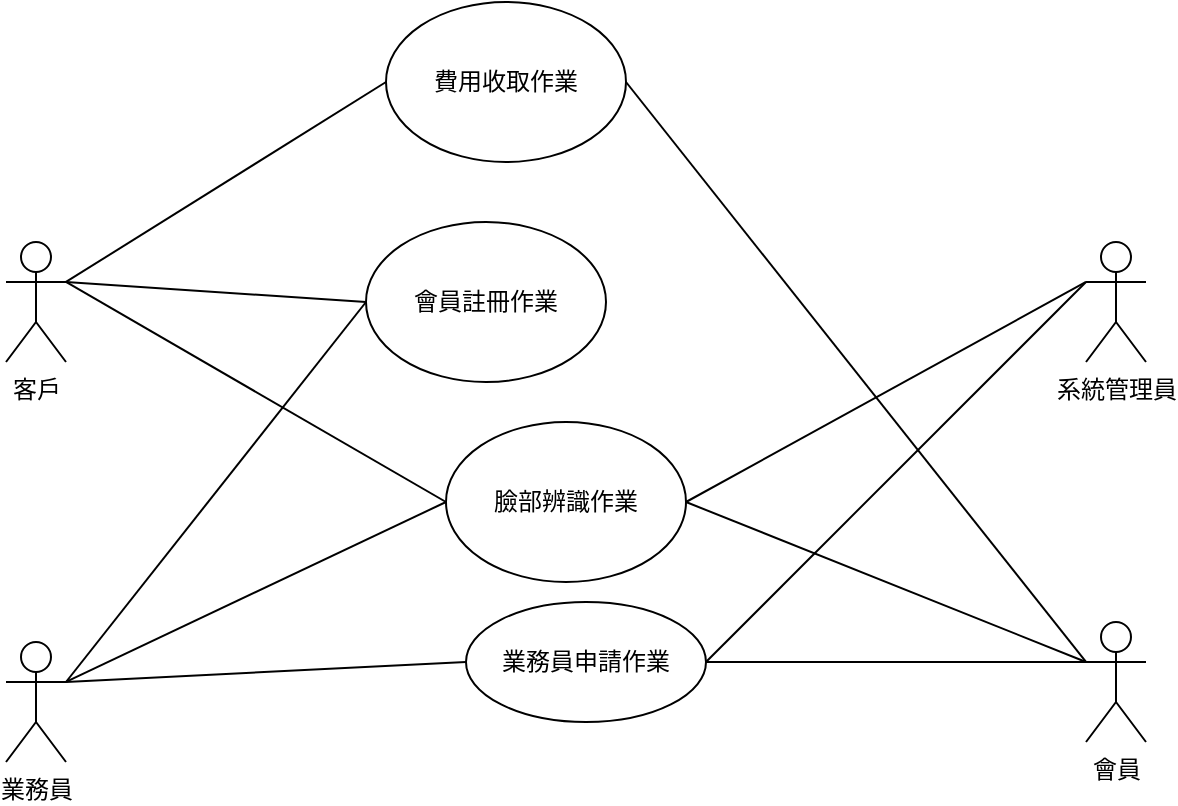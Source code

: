 <mxfile version="18.0.2" type="device" pages="2"><diagram name="(b) 小題" id="b5b7bab2-c9e2-2cf4-8b2a-24fd1a2a6d21"><mxGraphModel dx="1422" dy="794" grid="1" gridSize="10" guides="1" tooltips="1" connect="1" arrows="1" fold="1" page="1" pageScale="1" pageWidth="827" pageHeight="1169" background="none" math="0" shadow="0"><root><mxCell id="0"/><mxCell id="1" parent="0"/><mxCell id="2JqAG6OpEKLoBAuteghK-1" value="客戶" style="shape=umlActor;verticalLabelPosition=bottom;verticalAlign=top;html=1;outlineConnect=0;" vertex="1" parent="1"><mxGeometry x="110" y="230" width="30" height="60" as="geometry"/></mxCell><mxCell id="2JqAG6OpEKLoBAuteghK-3" value="會員" style="shape=umlActor;verticalLabelPosition=bottom;verticalAlign=top;html=1;outlineConnect=0;" vertex="1" parent="1"><mxGeometry x="650" y="420" width="30" height="60" as="geometry"/></mxCell><mxCell id="2JqAG6OpEKLoBAuteghK-4" value="業務員" style="shape=umlActor;verticalLabelPosition=bottom;verticalAlign=top;html=1;outlineConnect=0;" vertex="1" parent="1"><mxGeometry x="110" y="430" width="30" height="60" as="geometry"/></mxCell><mxCell id="2JqAG6OpEKLoBAuteghK-5" value="系統管理員" style="shape=umlActor;verticalLabelPosition=bottom;verticalAlign=top;html=1;outlineConnect=0;" vertex="1" parent="1"><mxGeometry x="650" y="230" width="30" height="60" as="geometry"/></mxCell><mxCell id="2JqAG6OpEKLoBAuteghK-8" value="會員註冊作業" style="ellipse;whiteSpace=wrap;html=1;" vertex="1" parent="1"><mxGeometry x="290" y="220" width="120" height="80" as="geometry"/></mxCell><mxCell id="2JqAG6OpEKLoBAuteghK-11" value="業務員申請作業" style="ellipse;whiteSpace=wrap;html=1;" vertex="1" parent="1"><mxGeometry x="340" y="410" width="120" height="60" as="geometry"/></mxCell><mxCell id="2JqAG6OpEKLoBAuteghK-18" value="" style="endArrow=none;html=1;rounded=0;entryX=0;entryY=0.5;entryDx=0;entryDy=0;" edge="1" parent="1" target="2JqAG6OpEKLoBAuteghK-8"><mxGeometry width="50" height="50" relative="1" as="geometry"><mxPoint x="140" y="450" as="sourcePoint"/><mxPoint x="190" y="400" as="targetPoint"/></mxGeometry></mxCell><mxCell id="2JqAG6OpEKLoBAuteghK-19" value="臉部辨識作業" style="ellipse;whiteSpace=wrap;html=1;" vertex="1" parent="1"><mxGeometry x="330" y="320" width="120" height="80" as="geometry"/></mxCell><mxCell id="2JqAG6OpEKLoBAuteghK-21" value="" style="endArrow=none;html=1;rounded=0;exitX=1;exitY=0.333;exitDx=0;exitDy=0;exitPerimeter=0;entryX=0;entryY=0.5;entryDx=0;entryDy=0;" edge="1" parent="1" source="2JqAG6OpEKLoBAuteghK-4" target="2JqAG6OpEKLoBAuteghK-19"><mxGeometry width="50" height="50" relative="1" as="geometry"><mxPoint x="200" y="420" as="sourcePoint"/><mxPoint x="250" y="370" as="targetPoint"/></mxGeometry></mxCell><mxCell id="2JqAG6OpEKLoBAuteghK-22" value="" style="endArrow=none;html=1;rounded=0;entryX=0;entryY=0.5;entryDx=0;entryDy=0;exitX=1;exitY=0.333;exitDx=0;exitDy=0;exitPerimeter=0;" edge="1" parent="1" source="2JqAG6OpEKLoBAuteghK-1" target="2JqAG6OpEKLoBAuteghK-19"><mxGeometry width="50" height="50" relative="1" as="geometry"><mxPoint x="150" y="460" as="sourcePoint"/><mxPoint x="340" y="370" as="targetPoint"/></mxGeometry></mxCell><mxCell id="2JqAG6OpEKLoBAuteghK-23" value="" style="endArrow=none;html=1;rounded=0;exitX=0;exitY=0.333;exitDx=0;exitDy=0;exitPerimeter=0;entryX=1;entryY=0.5;entryDx=0;entryDy=0;" edge="1" parent="1" source="2JqAG6OpEKLoBAuteghK-5" target="2JqAG6OpEKLoBAuteghK-19"><mxGeometry width="50" height="50" relative="1" as="geometry"><mxPoint x="160" y="470" as="sourcePoint"/><mxPoint x="350" y="380" as="targetPoint"/></mxGeometry></mxCell><mxCell id="2JqAG6OpEKLoBAuteghK-24" value="" style="endArrow=none;html=1;rounded=0;exitX=0;exitY=0.333;exitDx=0;exitDy=0;exitPerimeter=0;entryX=1;entryY=0.5;entryDx=0;entryDy=0;" edge="1" parent="1" source="2JqAG6OpEKLoBAuteghK-3" target="2JqAG6OpEKLoBAuteghK-19"><mxGeometry width="50" height="50" relative="1" as="geometry"><mxPoint x="660" y="260" as="sourcePoint"/><mxPoint x="460" y="370" as="targetPoint"/></mxGeometry></mxCell><mxCell id="2JqAG6OpEKLoBAuteghK-25" value="" style="endArrow=none;html=1;rounded=0;exitX=0;exitY=0.333;exitDx=0;exitDy=0;exitPerimeter=0;entryX=1;entryY=0.5;entryDx=0;entryDy=0;" edge="1" parent="1" source="2JqAG6OpEKLoBAuteghK-5" target="2JqAG6OpEKLoBAuteghK-11"><mxGeometry width="50" height="50" relative="1" as="geometry"><mxPoint x="670" y="270" as="sourcePoint"/><mxPoint x="470" y="380" as="targetPoint"/></mxGeometry></mxCell><mxCell id="2JqAG6OpEKLoBAuteghK-26" value="" style="endArrow=none;html=1;rounded=0;exitX=0;exitY=0.333;exitDx=0;exitDy=0;exitPerimeter=0;entryX=1;entryY=0.5;entryDx=0;entryDy=0;" edge="1" parent="1" source="2JqAG6OpEKLoBAuteghK-3" target="2JqAG6OpEKLoBAuteghK-11"><mxGeometry width="50" height="50" relative="1" as="geometry"><mxPoint x="680" y="280" as="sourcePoint"/><mxPoint x="480" y="390" as="targetPoint"/></mxGeometry></mxCell><mxCell id="2JqAG6OpEKLoBAuteghK-27" value="" style="endArrow=none;html=1;rounded=0;exitX=0;exitY=0.5;exitDx=0;exitDy=0;entryX=1;entryY=0.333;entryDx=0;entryDy=0;entryPerimeter=0;" edge="1" parent="1" source="2JqAG6OpEKLoBAuteghK-11" target="2JqAG6OpEKLoBAuteghK-4"><mxGeometry width="50" height="50" relative="1" as="geometry"><mxPoint x="690" y="290" as="sourcePoint"/><mxPoint x="490" y="400" as="targetPoint"/></mxGeometry></mxCell><mxCell id="2JqAG6OpEKLoBAuteghK-28" value="" style="endArrow=none;html=1;rounded=0;entryX=1;entryY=0.333;entryDx=0;entryDy=0;entryPerimeter=0;exitX=0;exitY=0.5;exitDx=0;exitDy=0;" edge="1" parent="1" source="2JqAG6OpEKLoBAuteghK-8" target="2JqAG6OpEKLoBAuteghK-1"><mxGeometry width="50" height="50" relative="1" as="geometry"><mxPoint x="250" y="280" as="sourcePoint"/><mxPoint x="500" y="410" as="targetPoint"/></mxGeometry></mxCell><mxCell id="2JqAG6OpEKLoBAuteghK-29" value="費用收取作業" style="ellipse;whiteSpace=wrap;html=1;" vertex="1" parent="1"><mxGeometry x="300" y="110" width="120" height="80" as="geometry"/></mxCell><mxCell id="2JqAG6OpEKLoBAuteghK-30" value="" style="endArrow=none;html=1;rounded=0;exitX=0;exitY=0.5;exitDx=0;exitDy=0;entryX=1;entryY=0.333;entryDx=0;entryDy=0;entryPerimeter=0;" edge="1" parent="1" source="2JqAG6OpEKLoBAuteghK-29" target="2JqAG6OpEKLoBAuteghK-1"><mxGeometry width="50" height="50" relative="1" as="geometry"><mxPoint x="710" y="310" as="sourcePoint"/><mxPoint x="510" y="420" as="targetPoint"/></mxGeometry></mxCell><mxCell id="2JqAG6OpEKLoBAuteghK-31" value="" style="endArrow=none;html=1;rounded=0;exitX=1;exitY=0.5;exitDx=0;exitDy=0;entryX=0;entryY=0.333;entryDx=0;entryDy=0;entryPerimeter=0;" edge="1" parent="1" source="2JqAG6OpEKLoBAuteghK-29" target="2JqAG6OpEKLoBAuteghK-3"><mxGeometry width="50" height="50" relative="1" as="geometry"><mxPoint x="720" y="320" as="sourcePoint"/><mxPoint x="520" y="430" as="targetPoint"/></mxGeometry></mxCell></root></mxGraphModel></diagram><diagram id="y57ESgfZo5Q0gPeMH4wc" name="(d) 小題"><mxGraphModel dx="1422" dy="794" grid="1" gridSize="10" guides="1" tooltips="1" connect="1" arrows="1" fold="1" page="1" pageScale="1" pageWidth="827" pageHeight="1169" math="0" shadow="0"><root><mxCell id="CHDtnuDMMGn6DQg8g9th-0"/><mxCell id="CHDtnuDMMGn6DQg8g9th-1" parent="CHDtnuDMMGn6DQg8g9th-0"/><mxCell id="Ls28ujysd4pWCSxSYLVo-0" value="客戶" style="rounded=0;whiteSpace=wrap;html=1;" vertex="1" parent="CHDtnuDMMGn6DQg8g9th-1"><mxGeometry x="310" y="30" width="120" height="60" as="geometry"/></mxCell><mxCell id="Ls28ujysd4pWCSxSYLVo-1" value="會員" style="rounded=0;whiteSpace=wrap;html=1;" vertex="1" parent="CHDtnuDMMGn6DQg8g9th-1"><mxGeometry x="310" y="230" width="120" height="60" as="geometry"/></mxCell><mxCell id="Ls28ujysd4pWCSxSYLVo-7" value="" style="edgeStyle=orthogonalEdgeStyle;rounded=0;orthogonalLoop=1;jettySize=auto;html=1;fontSize=22;exitX=0.5;exitY=1;exitDx=0;exitDy=0;" edge="1" parent="CHDtnuDMMGn6DQg8g9th-1" source="Ls28ujysd4pWCSxSYLVo-0" target="Ls28ujysd4pWCSxSYLVo-1"><mxGeometry relative="1" as="geometry"/></mxCell><mxCell id="Ls28ujysd4pWCSxSYLVo-16" style="edgeStyle=orthogonalEdgeStyle;rounded=0;orthogonalLoop=1;jettySize=auto;html=1;exitX=0.5;exitY=1;exitDx=0;exitDy=0;entryX=0.5;entryY=0;entryDx=0;entryDy=0;fontSize=22;" edge="1" parent="CHDtnuDMMGn6DQg8g9th-1" source="Ls28ujysd4pWCSxSYLVo-4" target="Ls28ujysd4pWCSxSYLVo-11"><mxGeometry relative="1" as="geometry"/></mxCell><mxCell id="Ls28ujysd4pWCSxSYLVo-4" value="業務員" style="rounded=0;whiteSpace=wrap;html=1;" vertex="1" parent="CHDtnuDMMGn6DQg8g9th-1"><mxGeometry x="500" y="140" width="120" height="60" as="geometry"/></mxCell><mxCell id="Ls28ujysd4pWCSxSYLVo-5" value="&lt;font style=&quot;font-size: 22px;&quot;&gt;透過&lt;/font&gt;" style="text;html=1;align=center;verticalAlign=middle;resizable=0;points=[];autosize=1;strokeColor=none;fillColor=none;" vertex="1" parent="CHDtnuDMMGn6DQg8g9th-1"><mxGeometry x="414" y="145" width="60" height="20" as="geometry"/></mxCell><mxCell id="Ls28ujysd4pWCSxSYLVo-6" value="" style="endArrow=classic;html=1;rounded=0;fontSize=22;entryX=0;entryY=0.5;entryDx=0;entryDy=0;exitX=1.033;exitY=1.067;exitDx=0;exitDy=0;exitPerimeter=0;" edge="1" parent="CHDtnuDMMGn6DQg8g9th-1" source="Ls28ujysd4pWCSxSYLVo-10" target="Ls28ujysd4pWCSxSYLVo-4"><mxGeometry width="50" height="50" relative="1" as="geometry"><mxPoint x="510" y="90" as="sourcePoint"/><mxPoint x="380" y="120" as="targetPoint"/></mxGeometry></mxCell><mxCell id="Ls28ujysd4pWCSxSYLVo-10" value="成為" style="text;html=1;align=center;verticalAlign=middle;resizable=0;points=[];autosize=1;strokeColor=none;fillColor=none;fontSize=22;" vertex="1" parent="CHDtnuDMMGn6DQg8g9th-1"><mxGeometry x="310" y="140" width="60" height="30" as="geometry"/></mxCell><mxCell id="Ls28ujysd4pWCSxSYLVo-11" value="會員資料" style="rounded=0;whiteSpace=wrap;html=1;" vertex="1" parent="CHDtnuDMMGn6DQg8g9th-1"><mxGeometry x="500" y="320" width="120" height="60" as="geometry"/></mxCell><mxCell id="Ls28ujysd4pWCSxSYLVo-18" value="" style="endArrow=none;html=1;rounded=0;fontSize=22;exitX=1;exitY=0.5;exitDx=0;exitDy=0;" edge="1" parent="CHDtnuDMMGn6DQg8g9th-1" source="Ls28ujysd4pWCSxSYLVo-1"><mxGeometry width="50" height="50" relative="1" as="geometry"><mxPoint x="474" y="290" as="sourcePoint"/><mxPoint x="560" y="260" as="targetPoint"/></mxGeometry></mxCell><mxCell id="Ls28ujysd4pWCSxSYLVo-20" value="修改" style="text;html=1;align=center;verticalAlign=middle;resizable=0;points=[];autosize=1;strokeColor=none;fillColor=none;fontSize=22;" vertex="1" parent="CHDtnuDMMGn6DQg8g9th-1"><mxGeometry x="560" y="245" width="60" height="30" as="geometry"/></mxCell></root></mxGraphModel></diagram></mxfile>